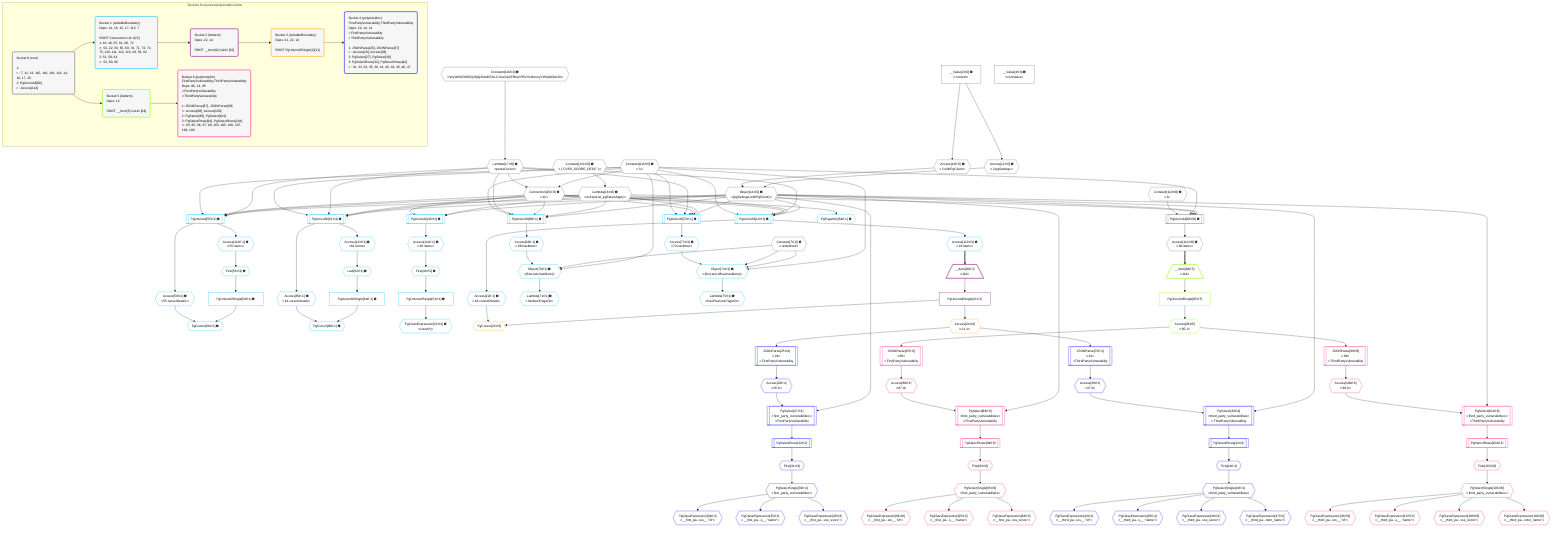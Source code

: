 %%{init: {'themeVariables': { 'fontSize': '12px'}}}%%
graph TD
    classDef path fill:#eee,stroke:#000,color:#000
    classDef plan fill:#fff,stroke-width:1px,color:#000
    classDef itemplan fill:#fff,stroke-width:2px,color:#000
    classDef unbatchedplan fill:#dff,stroke-width:1px,color:#000
    classDef sideeffectplan fill:#fcc,stroke-width:2px,color:#000
    classDef bucket fill:#f6f6f6,color:#000,stroke-width:2px,text-align:left


    %% plan dependencies
    PgUnionAll80[["PgUnionAll[80∈0] ➊"]]:::plan
    Object14{{"Object[14∈0] ➊<br />ᐸ{pgSettings,withPgClient}ᐳ"}}:::plan
    Lambda16{{"Lambda[16∈0] ➊<br />ᐸextractList_pgSelectApplyᐳ"}}:::plan
    Constant115{{"Constant[115∈0] ➊<br />ᐸ3ᐳ"}}:::plan
    Constant119{{"Constant[119∈0] ➊<br />ᐸ1ᐳ"}}:::plan
    Object14 & Lambda16 & Constant115 & Constant119 --> PgUnionAll80
    Access12{{"Access[12∈0] ➊<br />ᐸ2.pgSettingsᐳ"}}:::plan
    Access13{{"Access[13∈0] ➊<br />ᐸ2.withPgClientᐳ"}}:::plan
    Access12 & Access13 --> Object14
    Connection15{{"Connection[15∈0] ➊<br />ᐸ11ᐳ"}}:::plan
    Lambda17{{"Lambda[17∈0] ➊<br />ᐸparseCursorᐳ"}}:::plan
    Constant115 & Lambda17 --> Connection15
    __Value2["__Value[2∈0] ➊<br />ᐸcontextᐳ"]:::plan
    __Value2 --> Access12
    __Value2 --> Access13
    Constant121{{"Constant[121∈0] ➊<br />ᐸ[ 'CVSS_SCORE_DESC' ]ᐳ"}}:::plan
    Constant121 --> Lambda16
    Constant116{{"Constant[116∈0] ➊<br />ᐸ'WyJkNGRlODQ2NjQ3IiwiMTAiLCJUaGlyZFBhcnR5VnVsbmVyYWJpbGl0eSIᐳ"}}:::plan
    Constant116 --> Lambda17
    Access114{{"Access[114∈0] ➊<br />ᐸ80.itemsᐳ"}}:::plan
    PgUnionAll80 --> Access114
    __Value4["__Value[4∈0] ➊<br />ᐸrootValueᐳ"]:::plan
    Constant7{{"Constant[7∈0] ➊<br />ᐸundefinedᐳ"}}:::plan
    PgUnionAll18[["PgUnionAll[18∈1] ➊"]]:::plan
    Object14 & Lambda16 & Connection15 & Lambda17 & Constant115 --> PgUnionAll18
    PgUnionAll55[["PgUnionAll[55∈1] ➊"]]:::plan
    Object14 & Lambda16 & Connection15 & Lambda17 & Constant115 --> PgUnionAll55
    PgUnionAll61[["PgUnionAll[61∈1] ➊"]]:::plan
    Object14 & Lambda16 & Connection15 & Lambda17 & Constant115 --> PgUnionAll61
    PgUnionAll68[["PgUnionAll[68∈1] ➊"]]:::plan
    Object14 & Lambda16 & Connection15 & Lambda17 & Constant115 --> PgUnionAll68
    PgUnionAll72[["PgUnionAll[72∈1] ➊"]]:::plan
    Object14 & Lambda16 & Connection15 & Lambda17 & Constant115 --> PgUnionAll72
    Object74{{"Object[74∈1] ➊<br />ᐸ{first,last,offset,hasMore}ᐳ"}}:::plan
    Access73{{"Access[73∈1] ➊<br />ᐸ72.hasMoreᐳ"}}:::plan
    Constant115 & Constant7 & Constant7 & Access73 --> Object74
    PgUnionAll48[["PgUnionAll[48∈1] ➊"]]:::plan
    Object14 & Lambda16 & Connection15 --> PgUnionAll48
    Object70{{"Object[70∈1] ➊<br />ᐸ{first,last,hasMore}ᐳ"}}:::plan
    Access69{{"Access[69∈1] ➊<br />ᐸ68.hasMoreᐳ"}}:::plan
    Constant115 & Constant7 & Access69 --> Object70
    PgCursor60{{"PgCursor[60∈1] ➊"}}:::plan
    PgUnionAllSingle58["PgUnionAllSingle[58∈1] ➊"]:::plan
    Access59{{"Access[59∈1] ➊<br />ᐸ55.cursorDetailsᐳ"}}:::plan
    PgUnionAllSingle58 & Access59 --> PgCursor60
    PgCursor66{{"PgCursor[66∈1] ➊"}}:::plan
    PgUnionAllSingle64["PgUnionAllSingle[64∈1] ➊"]:::plan
    Access65{{"Access[65∈1] ➊<br />ᐸ61.cursorDetailsᐳ"}}:::plan
    PgUnionAllSingle64 & Access65 --> PgCursor66
    Access22{{"Access[22∈1] ➊<br />ᐸ18.cursorDetailsᐳ"}}:::plan
    PgUnionAll18 --> Access22
    First49{{"First[49∈1] ➊"}}:::plan
    Access111{{"Access[111∈1] ➊<br />ᐸ48.itemsᐳ"}}:::plan
    Access111 --> First49
    PgUnionAllSingle51["PgUnionAllSingle[51∈1] ➊"]:::plan
    First49 --> PgUnionAllSingle51
    PgClassExpression52{{"PgClassExpression[52∈1] ➊<br />ᐸcount(*)ᐳ"}}:::plan
    PgUnionAllSingle51 --> PgClassExpression52
    PgPageInfo54{{"PgPageInfo[54∈1] ➊"}}:::plan
    Connection15 --> PgPageInfo54
    First56{{"First[56∈1] ➊"}}:::plan
    Access112{{"Access[112∈1] ➊<br />ᐸ55.itemsᐳ"}}:::plan
    Access112 --> First56
    First56 --> PgUnionAllSingle58
    PgUnionAll55 --> Access59
    Last62{{"Last[62∈1] ➊"}}:::plan
    Access113{{"Access[113∈1] ➊<br />ᐸ61.itemsᐳ"}}:::plan
    Access113 --> Last62
    Last62 --> PgUnionAllSingle64
    PgUnionAll61 --> Access65
    PgUnionAll68 --> Access69
    Lambda71{{"Lambda[71∈1] ➊<br />ᐸhasNextPageCbᐳ"}}:::plan
    Object70 --> Lambda71
    PgUnionAll72 --> Access73
    Lambda75{{"Lambda[75∈1] ➊<br />ᐸhasPreviousPageCbᐳ"}}:::plan
    Object74 --> Lambda75
    Access110{{"Access[110∈1] ➊<br />ᐸ18.itemsᐳ"}}:::plan
    PgUnionAll18 --> Access110
    PgUnionAll48 --> Access111
    PgUnionAll55 --> Access112
    PgUnionAll61 --> Access113
    __Item20[/"__Item[20∈2]<br />ᐸ110ᐳ"\]:::itemplan
    Access110 ==> __Item20
    PgUnionAllSingle21["PgUnionAllSingle[21∈2]"]:::plan
    __Item20 --> PgUnionAllSingle21
    PgCursor23{{"PgCursor[23∈3]"}}:::plan
    PgUnionAllSingle21 & Access22 --> PgCursor23
    Access24{{"Access[24∈3]<br />ᐸ21.1ᐳ"}}:::plan
    PgUnionAllSingle21 --> Access24
    PgSelect27[["PgSelect[27∈4]<br />ᐸfirst_party_vulnerabilitiesᐳ<br />ᐳFirstPartyVulnerability"]]:::plan
    Access26{{"Access[26∈4]<br />ᐸ25.0ᐳ"}}:::plan
    Object14 & Access26 --> PgSelect27
    PgSelect39[["PgSelect[39∈4]<br />ᐸthird_party_vulnerabilitiesᐳ<br />ᐳThirdPartyVulnerability"]]:::plan
    Access38{{"Access[38∈4]<br />ᐸ37.0ᐳ"}}:::plan
    Object14 & Access38 --> PgSelect39
    JSONParse25[["JSONParse[25∈4]<br />ᐸ24ᐳ<br />ᐳFirstPartyVulnerability"]]:::plan
    Access24 --> JSONParse25
    JSONParse25 --> Access26
    First31{{"First[31∈4]"}}:::plan
    PgSelectRows32[["PgSelectRows[32∈4]"]]:::plan
    PgSelectRows32 --> First31
    PgSelect27 --> PgSelectRows32
    PgSelectSingle33{{"PgSelectSingle[33∈4]<br />ᐸfirst_party_vulnerabilitiesᐳ"}}:::plan
    First31 --> PgSelectSingle33
    PgClassExpression34{{"PgClassExpression[34∈4]<br />ᐸ__first_pa...ies__.”id”ᐳ"}}:::plan
    PgSelectSingle33 --> PgClassExpression34
    PgClassExpression35{{"PgClassExpression[35∈4]<br />ᐸ__first_pa...s__.”name”ᐳ"}}:::plan
    PgSelectSingle33 --> PgClassExpression35
    PgClassExpression36{{"PgClassExpression[36∈4]<br />ᐸ__first_pa...vss_score”ᐳ"}}:::plan
    PgSelectSingle33 --> PgClassExpression36
    JSONParse37[["JSONParse[37∈4]<br />ᐸ24ᐳ<br />ᐳThirdPartyVulnerability"]]:::plan
    Access24 --> JSONParse37
    JSONParse37 --> Access38
    First41{{"First[41∈4]"}}:::plan
    PgSelectRows42[["PgSelectRows[42∈4]"]]:::plan
    PgSelectRows42 --> First41
    PgSelect39 --> PgSelectRows42
    PgSelectSingle43{{"PgSelectSingle[43∈4]<br />ᐸthird_party_vulnerabilitiesᐳ"}}:::plan
    First41 --> PgSelectSingle43
    PgClassExpression44{{"PgClassExpression[44∈4]<br />ᐸ__third_pa...ies__.”id”ᐳ"}}:::plan
    PgSelectSingle43 --> PgClassExpression44
    PgClassExpression45{{"PgClassExpression[45∈4]<br />ᐸ__third_pa...s__.”name”ᐳ"}}:::plan
    PgSelectSingle43 --> PgClassExpression45
    PgClassExpression46{{"PgClassExpression[46∈4]<br />ᐸ__third_pa...vss_score”ᐳ"}}:::plan
    PgSelectSingle43 --> PgClassExpression46
    PgClassExpression47{{"PgClassExpression[47∈4]<br />ᐸ__third_pa...ndor_name”ᐳ"}}:::plan
    PgSelectSingle43 --> PgClassExpression47
    __Item84[/"__Item[84∈5]<br />ᐸ114ᐳ"\]:::itemplan
    Access114 ==> __Item84
    PgUnionAllSingle85["PgUnionAllSingle[85∈5]"]:::plan
    __Item84 --> PgUnionAllSingle85
    Access86{{"Access[86∈5]<br />ᐸ85.1ᐳ"}}:::plan
    PgUnionAllSingle85 --> Access86
    PgSelect89[["PgSelect[89∈6]<br />ᐸfirst_party_vulnerabilitiesᐳ<br />ᐳFirstPartyVulnerability"]]:::plan
    Access88{{"Access[88∈6]<br />ᐸ87.0ᐳ"}}:::plan
    Object14 & Access88 --> PgSelect89
    PgSelect101[["PgSelect[101∈6]<br />ᐸthird_party_vulnerabilitiesᐳ<br />ᐳThirdPartyVulnerability"]]:::plan
    Access100{{"Access[100∈6]<br />ᐸ99.0ᐳ"}}:::plan
    Object14 & Access100 --> PgSelect101
    JSONParse87[["JSONParse[87∈6]<br />ᐸ86ᐳ<br />ᐳFirstPartyVulnerability"]]:::plan
    Access86 --> JSONParse87
    JSONParse87 --> Access88
    First93{{"First[93∈6]"}}:::plan
    PgSelectRows94[["PgSelectRows[94∈6]"]]:::plan
    PgSelectRows94 --> First93
    PgSelect89 --> PgSelectRows94
    PgSelectSingle95{{"PgSelectSingle[95∈6]<br />ᐸfirst_party_vulnerabilitiesᐳ"}}:::plan
    First93 --> PgSelectSingle95
    PgClassExpression96{{"PgClassExpression[96∈6]<br />ᐸ__first_pa...ies__.”id”ᐳ"}}:::plan
    PgSelectSingle95 --> PgClassExpression96
    PgClassExpression97{{"PgClassExpression[97∈6]<br />ᐸ__first_pa...s__.”name”ᐳ"}}:::plan
    PgSelectSingle95 --> PgClassExpression97
    PgClassExpression98{{"PgClassExpression[98∈6]<br />ᐸ__first_pa...vss_score”ᐳ"}}:::plan
    PgSelectSingle95 --> PgClassExpression98
    JSONParse99[["JSONParse[99∈6]<br />ᐸ86ᐳ<br />ᐳThirdPartyVulnerability"]]:::plan
    Access86 --> JSONParse99
    JSONParse99 --> Access100
    First103{{"First[103∈6]"}}:::plan
    PgSelectRows104[["PgSelectRows[104∈6]"]]:::plan
    PgSelectRows104 --> First103
    PgSelect101 --> PgSelectRows104
    PgSelectSingle105{{"PgSelectSingle[105∈6]<br />ᐸthird_party_vulnerabilitiesᐳ"}}:::plan
    First103 --> PgSelectSingle105
    PgClassExpression106{{"PgClassExpression[106∈6]<br />ᐸ__third_pa...ies__.”id”ᐳ"}}:::plan
    PgSelectSingle105 --> PgClassExpression106
    PgClassExpression107{{"PgClassExpression[107∈6]<br />ᐸ__third_pa...s__.”name”ᐳ"}}:::plan
    PgSelectSingle105 --> PgClassExpression107
    PgClassExpression108{{"PgClassExpression[108∈6]<br />ᐸ__third_pa...vss_score”ᐳ"}}:::plan
    PgSelectSingle105 --> PgClassExpression108
    PgClassExpression109{{"PgClassExpression[109∈6]<br />ᐸ__third_pa...ndor_name”ᐳ"}}:::plan
    PgSelectSingle105 --> PgClassExpression109

    %% define steps

    subgraph "Buckets for queries/polymorphic/vulns"
    Bucket0("Bucket 0 (root)<br /><br />1: <br />ᐳ: 7, 12, 13, 115, 116, 119, 121, 14, 16, 17, 15<br />2: PgUnionAll[80]<br />ᐳ: Access[114]"):::bucket
    classDef bucket0 stroke:#696969
    class Bucket0,__Value2,__Value4,Constant7,Access12,Access13,Object14,Connection15,Lambda16,Lambda17,PgUnionAll80,Access114,Constant115,Constant116,Constant119,Constant121 bucket0
    Bucket1("Bucket 1 (nullableBoundary)<br />Deps: 14, 16, 15, 17, 115, 7<br /><br />ROOT Connectionᐸ11ᐳ[15]<br />1: 18, 48, 55, 61, 68, 72<br />ᐳ: 54, 22, 59, 65, 69, 70, 71, 73, 74, 75, 110, 111, 112, 113, 49, 56, 62<br />2: 51, 58, 64<br />ᐳ: 52, 60, 66"):::bucket
    classDef bucket1 stroke:#00bfff
    class Bucket1,PgUnionAll18,Access22,PgUnionAll48,First49,PgUnionAllSingle51,PgClassExpression52,PgPageInfo54,PgUnionAll55,First56,PgUnionAllSingle58,Access59,PgCursor60,PgUnionAll61,Last62,PgUnionAllSingle64,Access65,PgCursor66,PgUnionAll68,Access69,Object70,Lambda71,PgUnionAll72,Access73,Object74,Lambda75,Access110,Access111,Access112,Access113 bucket1
    Bucket2("Bucket 2 (listItem)<br />Deps: 22, 14<br /><br />ROOT __Item{2}ᐸ110ᐳ[20]"):::bucket
    classDef bucket2 stroke:#7f007f
    class Bucket2,__Item20,PgUnionAllSingle21 bucket2
    Bucket3("Bucket 3 (nullableBoundary)<br />Deps: 21, 22, 14<br /><br />ROOT PgUnionAllSingle{2}[21]"):::bucket
    classDef bucket3 stroke:#ffa500
    class Bucket3,PgCursor23,Access24 bucket3
    Bucket4("Bucket 4 (polymorphic)<br />FirstPartyVulnerability,ThirdPartyVulnerability<br />Deps: 24, 14, 21<br />ᐳFirstPartyVulnerability<br />ᐳThirdPartyVulnerability<br /><br />1: JSONParse[25], JSONParse[37]<br />ᐳ: Access[26], Access[38]<br />2: PgSelect[27], PgSelect[39]<br />3: PgSelectRows[32], PgSelectRows[42]<br />ᐳ: 31, 33, 34, 35, 36, 41, 43, 44, 45, 46, 47"):::bucket
    classDef bucket4 stroke:#0000ff
    class Bucket4,JSONParse25,Access26,PgSelect27,First31,PgSelectRows32,PgSelectSingle33,PgClassExpression34,PgClassExpression35,PgClassExpression36,JSONParse37,Access38,PgSelect39,First41,PgSelectRows42,PgSelectSingle43,PgClassExpression44,PgClassExpression45,PgClassExpression46,PgClassExpression47 bucket4
    Bucket5("Bucket 5 (listItem)<br />Deps: 14<br /><br />ROOT __Item{5}ᐸ114ᐳ[84]"):::bucket
    classDef bucket5 stroke:#7fff00
    class Bucket5,__Item84,PgUnionAllSingle85,Access86 bucket5
    Bucket6("Bucket 6 (polymorphic)<br />FirstPartyVulnerability,ThirdPartyVulnerability<br />Deps: 86, 14, 85<br />ᐳFirstPartyVulnerability<br />ᐳThirdPartyVulnerability<br /><br />1: JSONParse[87], JSONParse[99]<br />ᐳ: Access[88], Access[100]<br />2: PgSelect[89], PgSelect[101]<br />3: PgSelectRows[94], PgSelectRows[104]<br />ᐳ: 93, 95, 96, 97, 98, 103, 105, 106, 107, 108, 109"):::bucket
    classDef bucket6 stroke:#ff1493
    class Bucket6,JSONParse87,Access88,PgSelect89,First93,PgSelectRows94,PgSelectSingle95,PgClassExpression96,PgClassExpression97,PgClassExpression98,JSONParse99,Access100,PgSelect101,First103,PgSelectRows104,PgSelectSingle105,PgClassExpression106,PgClassExpression107,PgClassExpression108,PgClassExpression109 bucket6
    Bucket0 --> Bucket1 & Bucket5
    Bucket1 --> Bucket2
    Bucket2 --> Bucket3
    Bucket3 --> Bucket4
    Bucket5 --> Bucket6
    end